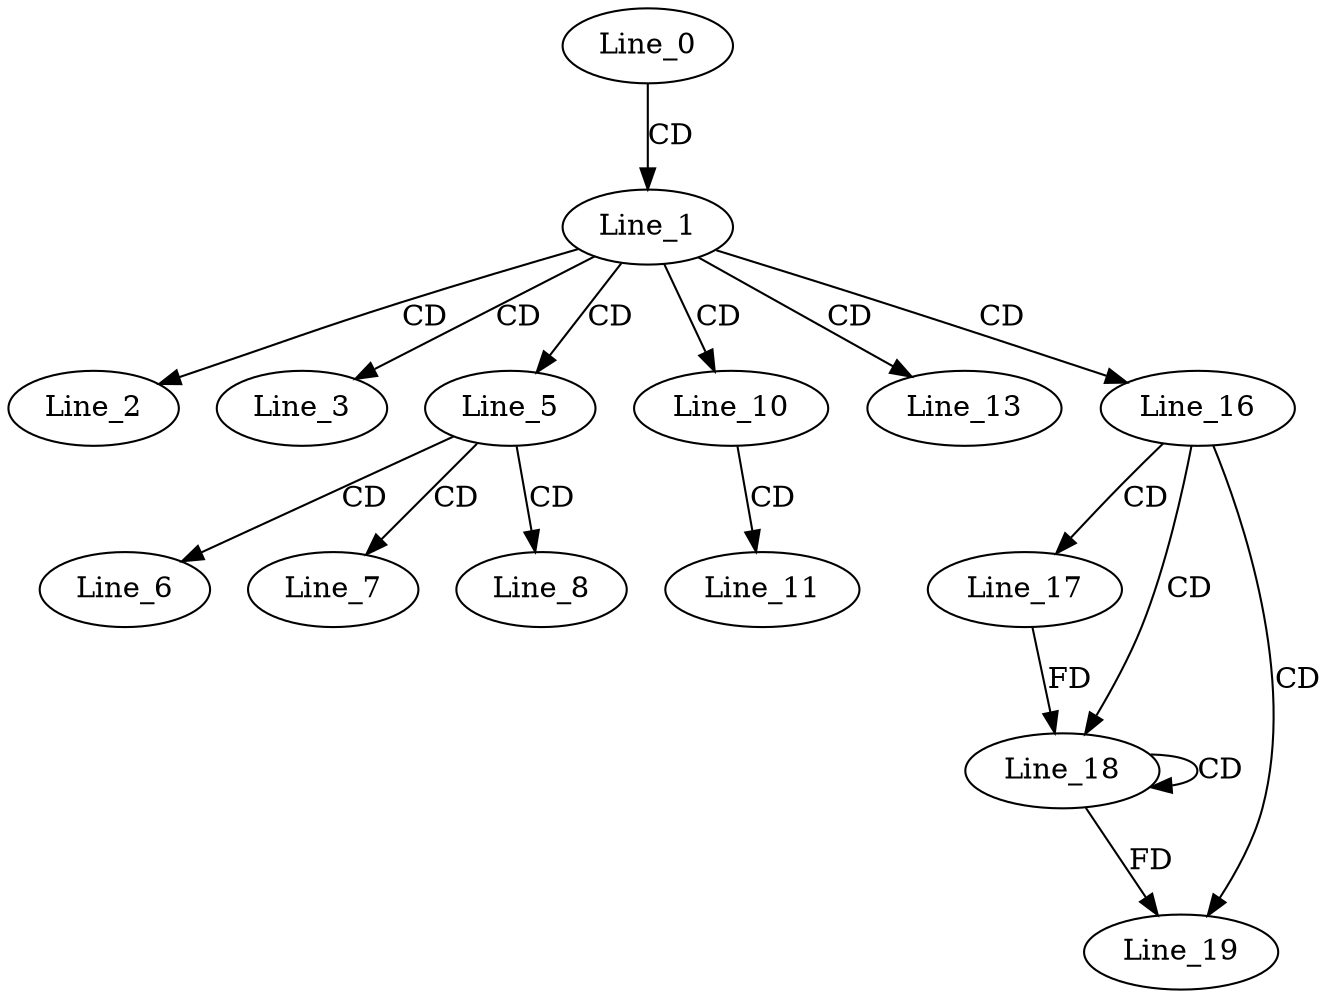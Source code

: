 digraph G {
  Line_0;
  Line_1;
  Line_2;
  Line_3;
  Line_5;
  Line_6;
  Line_7;
  Line_8;
  Line_10;
  Line_11;
  Line_13;
  Line_16;
  Line_17;
  Line_18;
  Line_18;
  Line_19;
  Line_0 -> Line_1 [ label="CD" ];
  Line_1 -> Line_2 [ label="CD" ];
  Line_1 -> Line_3 [ label="CD" ];
  Line_1 -> Line_5 [ label="CD" ];
  Line_5 -> Line_6 [ label="CD" ];
  Line_5 -> Line_7 [ label="CD" ];
  Line_5 -> Line_8 [ label="CD" ];
  Line_1 -> Line_10 [ label="CD" ];
  Line_10 -> Line_11 [ label="CD" ];
  Line_1 -> Line_13 [ label="CD" ];
  Line_1 -> Line_16 [ label="CD" ];
  Line_16 -> Line_17 [ label="CD" ];
  Line_16 -> Line_18 [ label="CD" ];
  Line_18 -> Line_18 [ label="CD" ];
  Line_17 -> Line_18 [ label="FD" ];
  Line_16 -> Line_19 [ label="CD" ];
  Line_18 -> Line_19 [ label="FD" ];
}
